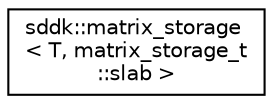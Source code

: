 digraph "Graphical Class Hierarchy"
{
 // INTERACTIVE_SVG=YES
  edge [fontname="Helvetica",fontsize="10",labelfontname="Helvetica",labelfontsize="10"];
  node [fontname="Helvetica",fontsize="10",shape=record];
  rankdir="LR";
  Node1 [label="sddk::matrix_storage\l\< T, matrix_storage_t\l::slab \>",height=0.2,width=0.4,color="black", fillcolor="white", style="filled",URL="$classsddk_1_1matrix__storage_3_01_t_00_01matrix__storage__t_1_1slab_01_4.html",tooltip="Specialization of matrix storage class for slab data distribution. "];
}
